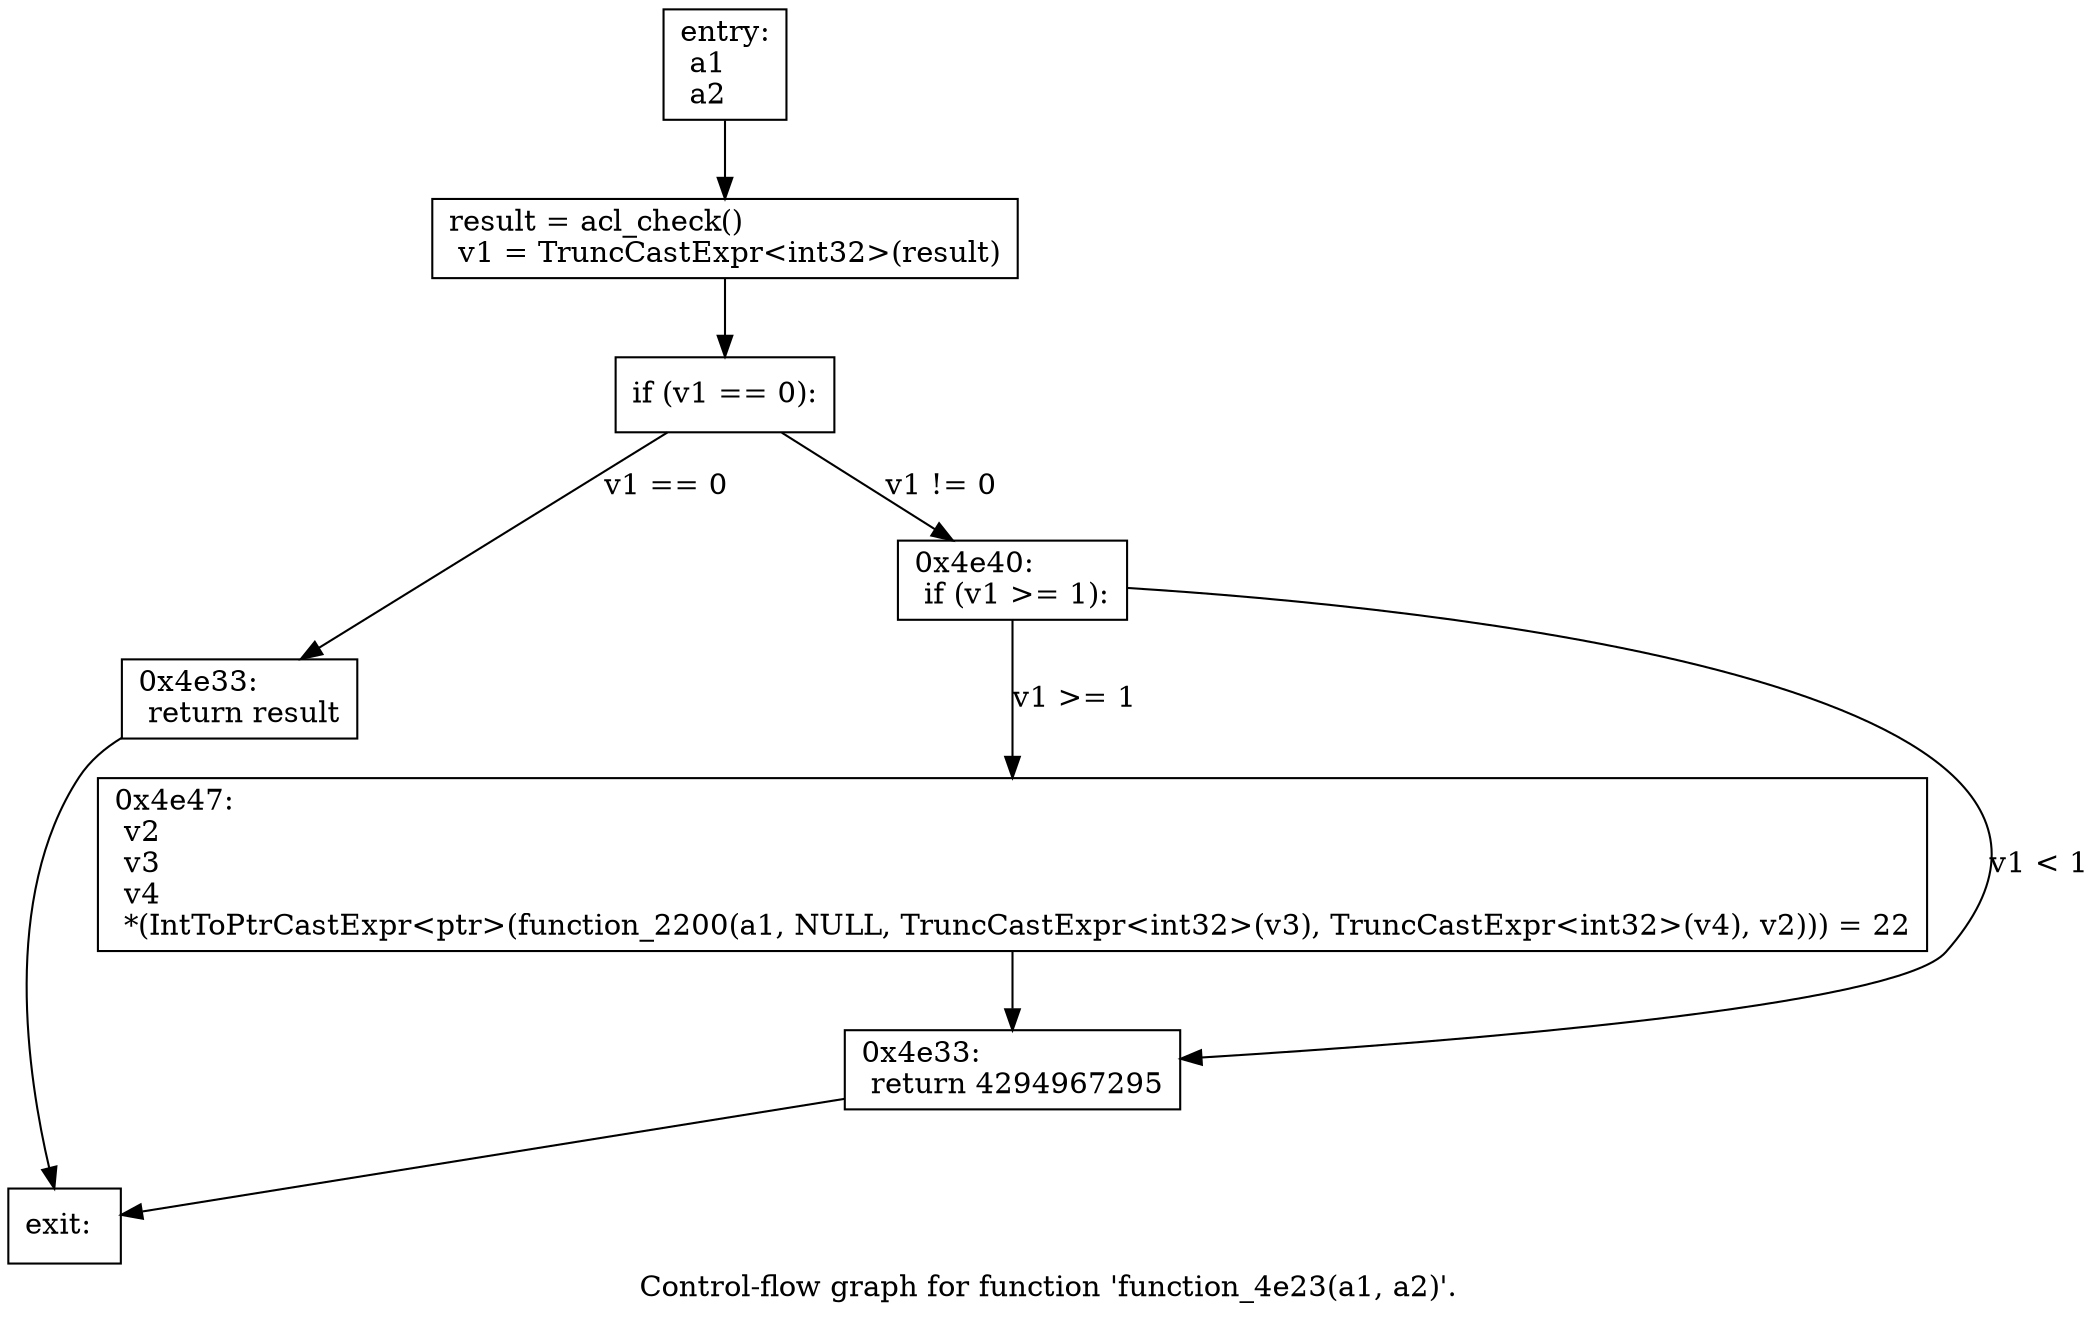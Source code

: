 digraph "Control-flow graph for function 'function_4e23(a1, a2)'." {
  label="Control-flow graph for function 'function_4e23(a1, a2)'.";
  node [shape=record];

  Node081A3098 [label="{entry:\l  a1\l  a2\l}"];
  Node081A3098 -> Node081A3710;
  Node081A3710 [label="{  result = acl_check()\l  v1 = TruncCastExpr\<int32\>(result)\l}"];
  Node081A3710 -> Node081A33B0;
  Node081A33B0 [label="{  if (v1 == 0):\l}"];
  Node081A33B0 -> Node081A3488 [label="v1 == 0"];
  Node081A33B0 -> Node081A2EE8 [label="v1 != 0"];
  Node081A3488 [label="{0x4e33:\l  return result\l}"];
  Node081A3488 -> Node081A3680;
  Node081A2EE8 [label="{0x4e40:\l  if (v1 \>= 1):\l}"];
  Node081A2EE8 -> Node081A2EA0 [label="v1 \>= 1"];
  Node081A2EE8 -> Node081A3440 [label="v1 \< 1"];
  Node081A3680 [label="{exit:\l}"];
  Node081A2EA0 [label="{0x4e47:\l  v2\l  v3\l  v4\l  *(IntToPtrCastExpr\<ptr\>(function_2200(a1, NULL, TruncCastExpr\<int32\>(v3), TruncCastExpr\<int32\>(v4), v2))) = 22\l}"];
  Node081A2EA0 -> Node081A3440;
  Node081A3440 [label="{0x4e33:\l  return 4294967295\l}"];
  Node081A3440 -> Node081A3680;

}
